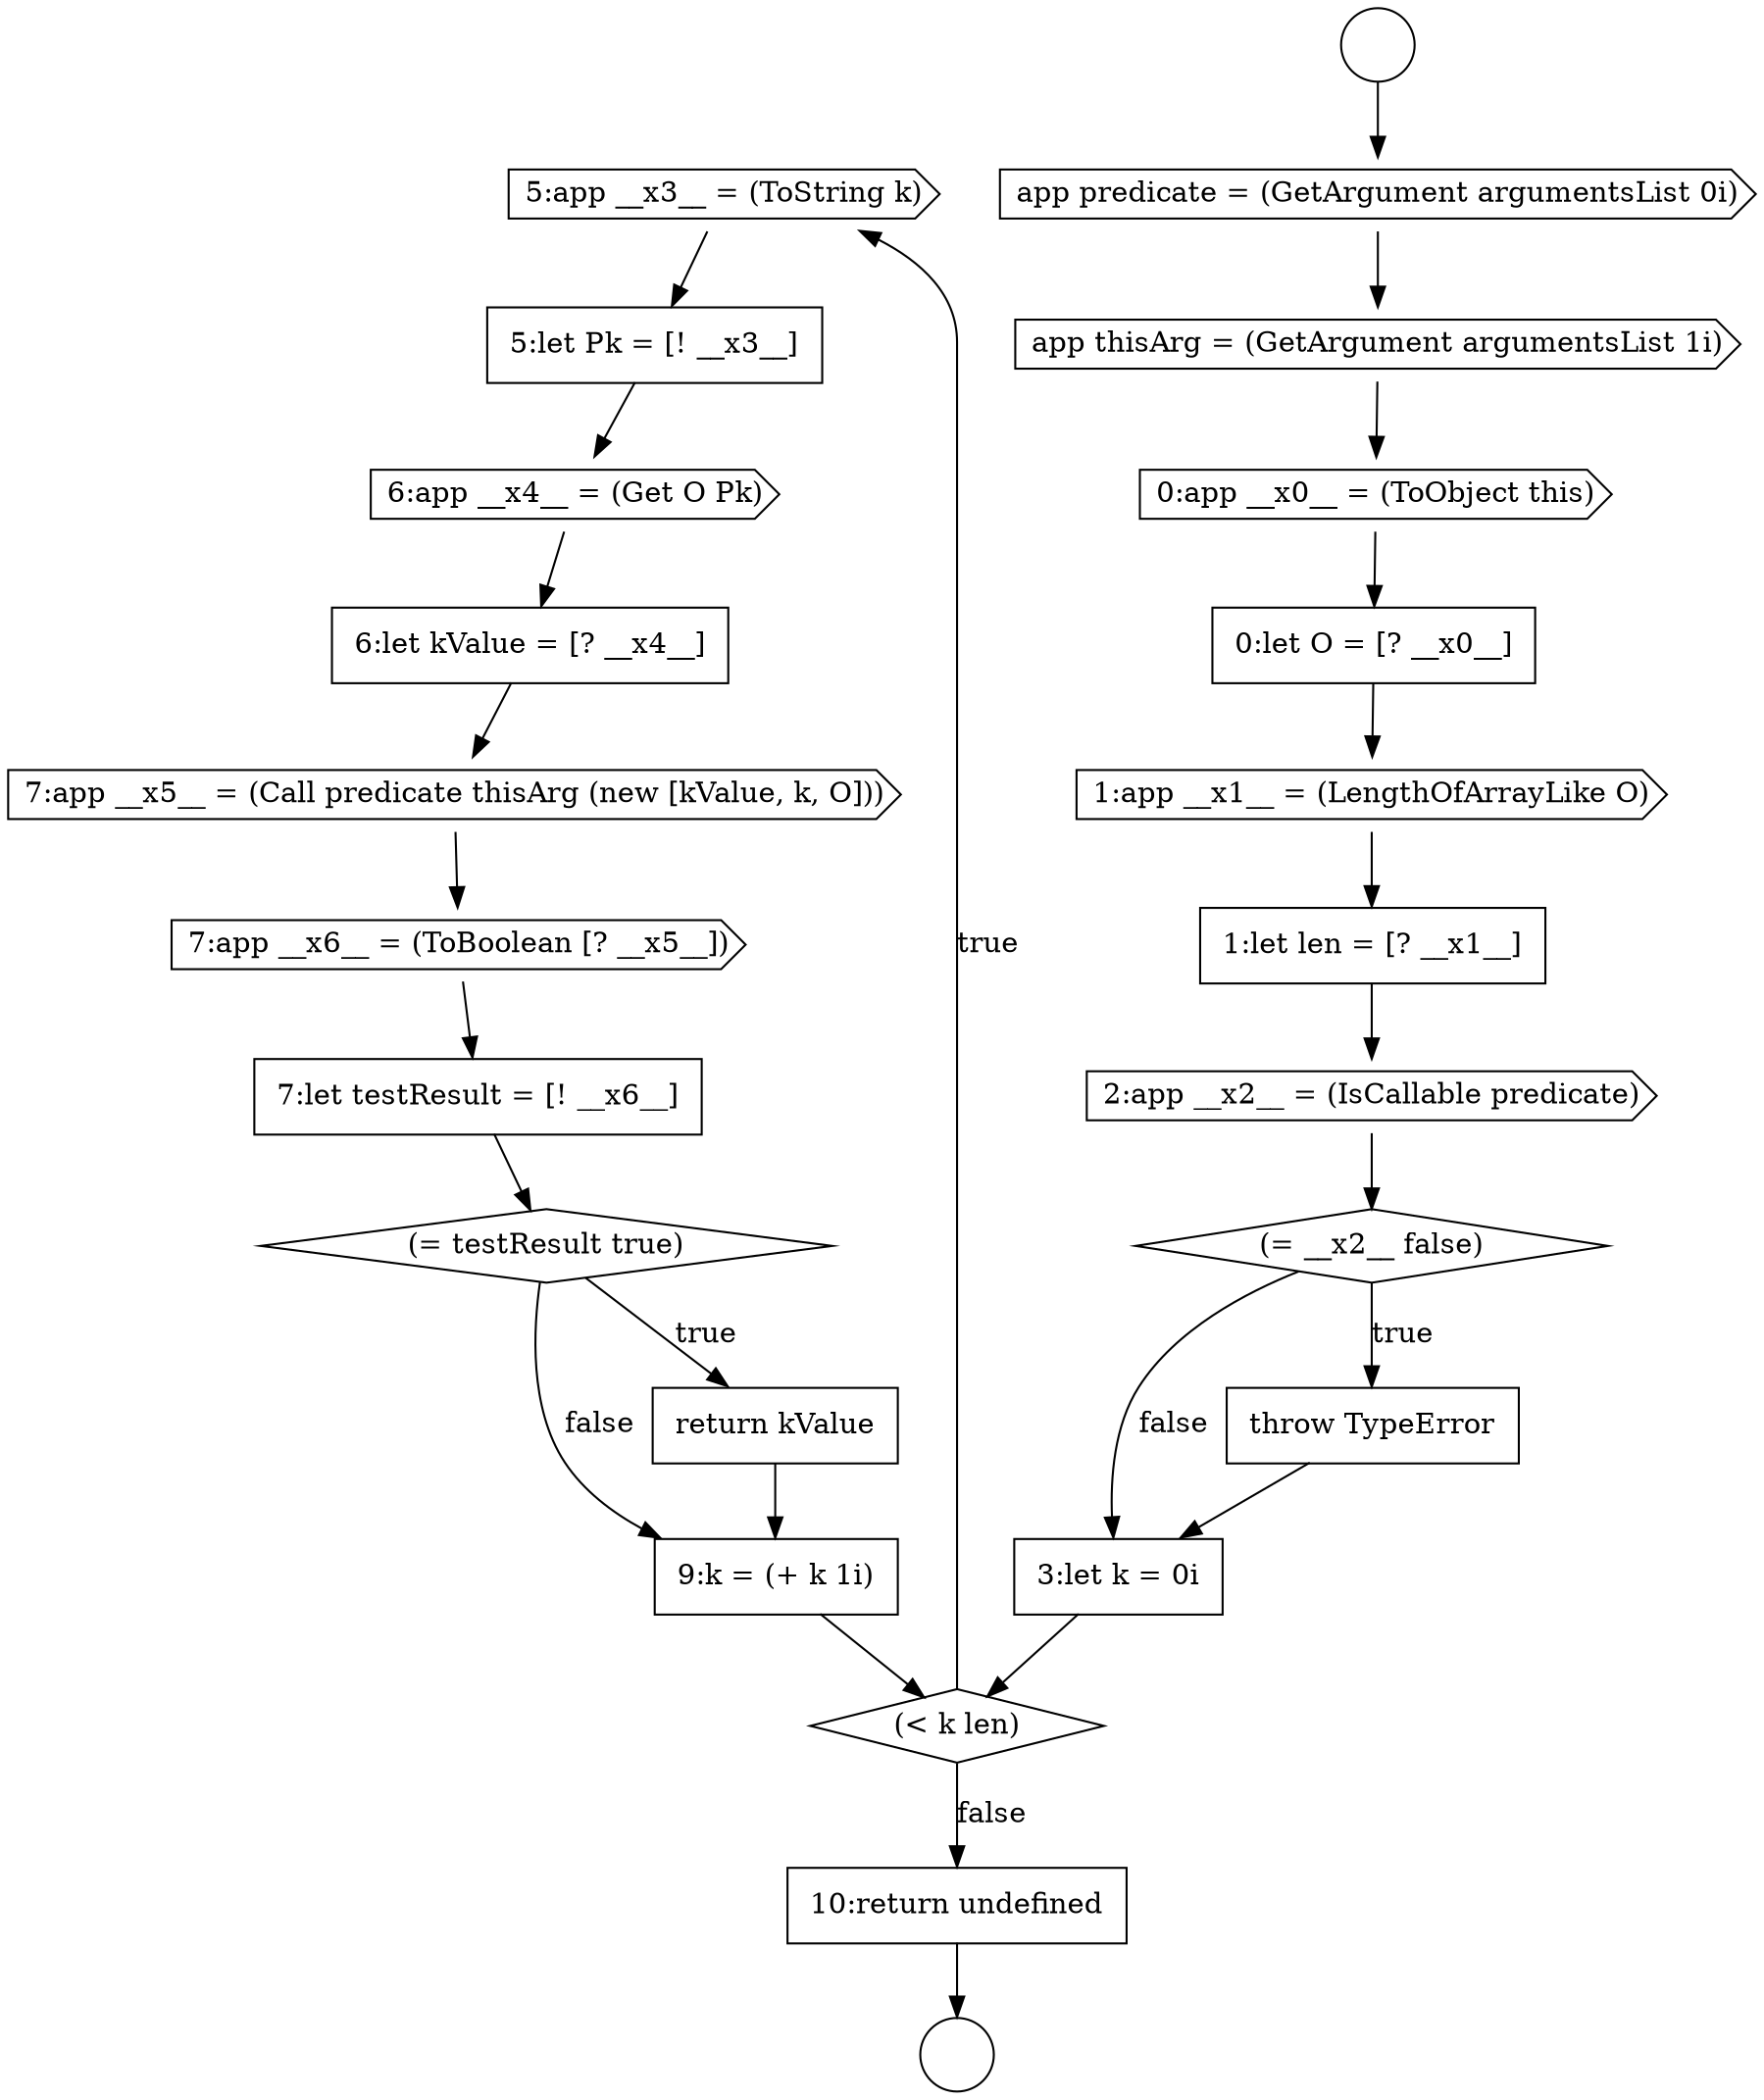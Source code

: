 digraph {
  node15656 [shape=cds, label=<<font color="black">5:app __x3__ = (ToString k)</font>> color="black" fillcolor="white" style=filled]
  node15651 [shape=cds, label=<<font color="black">2:app __x2__ = (IsCallable predicate)</font>> color="black" fillcolor="white" style=filled]
  node15659 [shape=none, margin=0, label=<<font color="black">
    <table border="0" cellborder="1" cellspacing="0" cellpadding="10">
      <tr><td align="left">6:let kValue = [? __x4__]</td></tr>
    </table>
  </font>> color="black" fillcolor="white" style=filled]
  node15665 [shape=none, margin=0, label=<<font color="black">
    <table border="0" cellborder="1" cellspacing="0" cellpadding="10">
      <tr><td align="left">9:k = (+ k 1i)</td></tr>
    </table>
  </font>> color="black" fillcolor="white" style=filled]
  node15664 [shape=none, margin=0, label=<<font color="black">
    <table border="0" cellborder="1" cellspacing="0" cellpadding="10">
      <tr><td align="left">return kValue</td></tr>
    </table>
  </font>> color="black" fillcolor="white" style=filled]
  node15646 [shape=cds, label=<<font color="black">app thisArg = (GetArgument argumentsList 1i)</font>> color="black" fillcolor="white" style=filled]
  node15660 [shape=cds, label=<<font color="black">7:app __x5__ = (Call predicate thisArg (new [kValue, k, O]))</font>> color="black" fillcolor="white" style=filled]
  node15649 [shape=cds, label=<<font color="black">1:app __x1__ = (LengthOfArrayLike O)</font>> color="black" fillcolor="white" style=filled]
  node15654 [shape=none, margin=0, label=<<font color="black">
    <table border="0" cellborder="1" cellspacing="0" cellpadding="10">
      <tr><td align="left">3:let k = 0i</td></tr>
    </table>
  </font>> color="black" fillcolor="white" style=filled]
  node15657 [shape=none, margin=0, label=<<font color="black">
    <table border="0" cellborder="1" cellspacing="0" cellpadding="10">
      <tr><td align="left">5:let Pk = [! __x3__]</td></tr>
    </table>
  </font>> color="black" fillcolor="white" style=filled]
  node15644 [shape=circle label=" " color="black" fillcolor="white" style=filled]
  node15658 [shape=cds, label=<<font color="black">6:app __x4__ = (Get O Pk)</font>> color="black" fillcolor="white" style=filled]
  node15647 [shape=cds, label=<<font color="black">0:app __x0__ = (ToObject this)</font>> color="black" fillcolor="white" style=filled]
  node15662 [shape=none, margin=0, label=<<font color="black">
    <table border="0" cellborder="1" cellspacing="0" cellpadding="10">
      <tr><td align="left">7:let testResult = [! __x6__]</td></tr>
    </table>
  </font>> color="black" fillcolor="white" style=filled]
  node15643 [shape=circle label=" " color="black" fillcolor="white" style=filled]
  node15666 [shape=none, margin=0, label=<<font color="black">
    <table border="0" cellborder="1" cellspacing="0" cellpadding="10">
      <tr><td align="left">10:return undefined</td></tr>
    </table>
  </font>> color="black" fillcolor="white" style=filled]
  node15648 [shape=none, margin=0, label=<<font color="black">
    <table border="0" cellborder="1" cellspacing="0" cellpadding="10">
      <tr><td align="left">0:let O = [? __x0__]</td></tr>
    </table>
  </font>> color="black" fillcolor="white" style=filled]
  node15663 [shape=diamond, label=<<font color="black">(= testResult true)</font>> color="black" fillcolor="white" style=filled]
  node15655 [shape=diamond, label=<<font color="black">(&lt; k len)</font>> color="black" fillcolor="white" style=filled]
  node15650 [shape=none, margin=0, label=<<font color="black">
    <table border="0" cellborder="1" cellspacing="0" cellpadding="10">
      <tr><td align="left">1:let len = [? __x1__]</td></tr>
    </table>
  </font>> color="black" fillcolor="white" style=filled]
  node15645 [shape=cds, label=<<font color="black">app predicate = (GetArgument argumentsList 0i)</font>> color="black" fillcolor="white" style=filled]
  node15661 [shape=cds, label=<<font color="black">7:app __x6__ = (ToBoolean [? __x5__])</font>> color="black" fillcolor="white" style=filled]
  node15653 [shape=none, margin=0, label=<<font color="black">
    <table border="0" cellborder="1" cellspacing="0" cellpadding="10">
      <tr><td align="left">throw TypeError</td></tr>
    </table>
  </font>> color="black" fillcolor="white" style=filled]
  node15652 [shape=diamond, label=<<font color="black">(= __x2__ false)</font>> color="black" fillcolor="white" style=filled]
  node15648 -> node15649 [ color="black"]
  node15643 -> node15645 [ color="black"]
  node15647 -> node15648 [ color="black"]
  node15651 -> node15652 [ color="black"]
  node15659 -> node15660 [ color="black"]
  node15661 -> node15662 [ color="black"]
  node15645 -> node15646 [ color="black"]
  node15660 -> node15661 [ color="black"]
  node15657 -> node15658 [ color="black"]
  node15653 -> node15654 [ color="black"]
  node15646 -> node15647 [ color="black"]
  node15666 -> node15644 [ color="black"]
  node15664 -> node15665 [ color="black"]
  node15665 -> node15655 [ color="black"]
  node15662 -> node15663 [ color="black"]
  node15650 -> node15651 [ color="black"]
  node15656 -> node15657 [ color="black"]
  node15655 -> node15656 [label=<<font color="black">true</font>> color="black"]
  node15655 -> node15666 [label=<<font color="black">false</font>> color="black"]
  node15654 -> node15655 [ color="black"]
  node15649 -> node15650 [ color="black"]
  node15652 -> node15653 [label=<<font color="black">true</font>> color="black"]
  node15652 -> node15654 [label=<<font color="black">false</font>> color="black"]
  node15663 -> node15664 [label=<<font color="black">true</font>> color="black"]
  node15663 -> node15665 [label=<<font color="black">false</font>> color="black"]
  node15658 -> node15659 [ color="black"]
}
